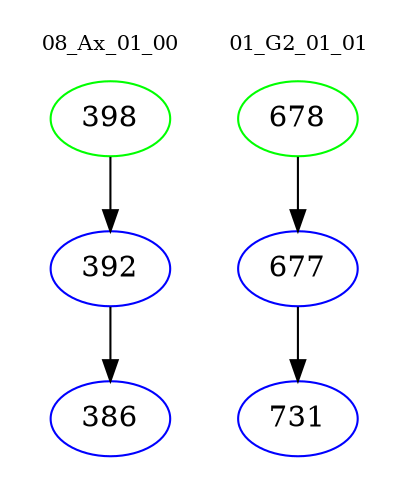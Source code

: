 digraph{
subgraph cluster_0 {
color = white
label = "08_Ax_01_00";
fontsize=10;
T0_398 [label="398", color="green"]
T0_398 -> T0_392 [color="black"]
T0_392 [label="392", color="blue"]
T0_392 -> T0_386 [color="black"]
T0_386 [label="386", color="blue"]
}
subgraph cluster_1 {
color = white
label = "01_G2_01_01";
fontsize=10;
T1_678 [label="678", color="green"]
T1_678 -> T1_677 [color="black"]
T1_677 [label="677", color="blue"]
T1_677 -> T1_731 [color="black"]
T1_731 [label="731", color="blue"]
}
}
